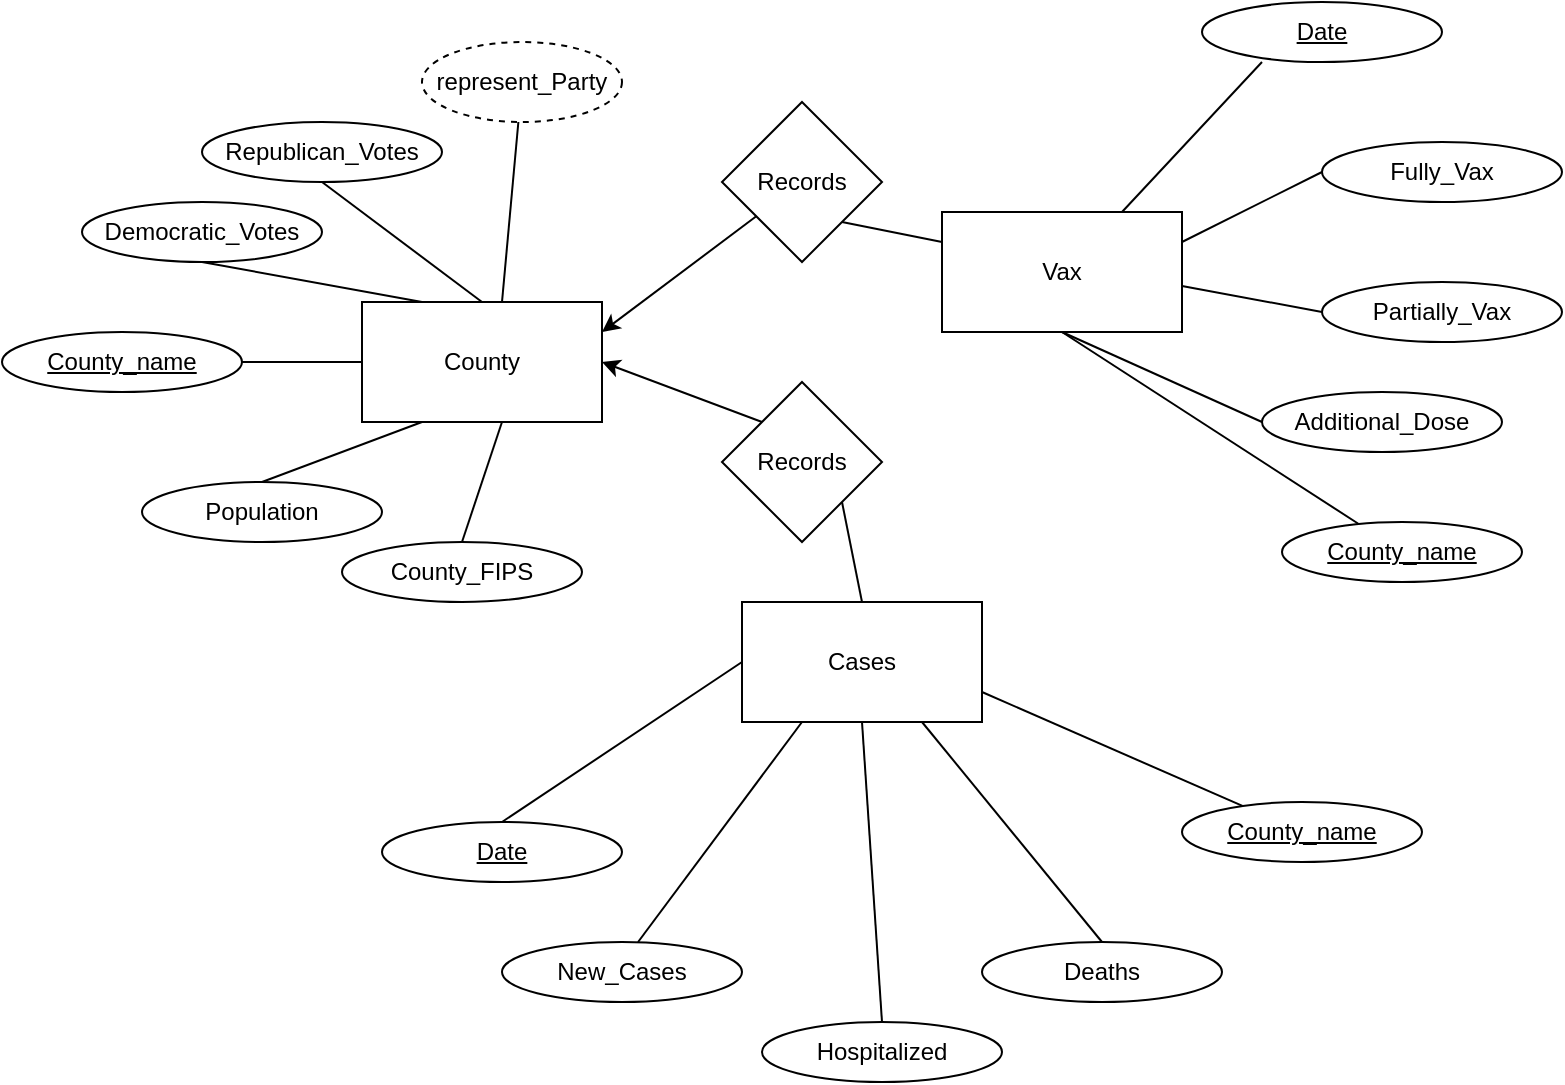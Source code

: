 <mxfile version="15.7.4" type="device"><diagram id="8pi8_6upwJX3T7uVGSdQ" name="Page-1"><mxGraphModel dx="1422" dy="706" grid="1" gridSize="10" guides="1" tooltips="1" connect="1" arrows="1" fold="1" page="1" pageScale="1" pageWidth="827" pageHeight="1169" math="0" shadow="0"><root><mxCell id="0"/><mxCell id="1" parent="0"/><mxCell id="WS0ytxAtjjWaIWlTpsos-1" value="County" style="rounded=0;whiteSpace=wrap;html=1;" parent="1" vertex="1"><mxGeometry x="190" y="230" width="120" height="60" as="geometry"/></mxCell><mxCell id="WS0ytxAtjjWaIWlTpsos-3" value="Records" style="rhombus;whiteSpace=wrap;html=1;" parent="1" vertex="1"><mxGeometry x="370" y="270" width="80" height="80" as="geometry"/></mxCell><mxCell id="WS0ytxAtjjWaIWlTpsos-4" value="Cases" style="rounded=0;whiteSpace=wrap;html=1;" parent="1" vertex="1"><mxGeometry x="380" y="380" width="120" height="60" as="geometry"/></mxCell><mxCell id="WS0ytxAtjjWaIWlTpsos-5" value="&lt;u&gt;County_name&lt;/u&gt;" style="ellipse;whiteSpace=wrap;html=1;" parent="1" vertex="1"><mxGeometry x="10" y="245" width="120" height="30" as="geometry"/></mxCell><mxCell id="WS0ytxAtjjWaIWlTpsos-6" value="Population" style="ellipse;whiteSpace=wrap;html=1;" parent="1" vertex="1"><mxGeometry x="80" y="320" width="120" height="30" as="geometry"/></mxCell><mxCell id="WS0ytxAtjjWaIWlTpsos-7" value="County_FIPS" style="ellipse;whiteSpace=wrap;html=1;" parent="1" vertex="1"><mxGeometry x="180" y="350" width="120" height="30" as="geometry"/></mxCell><mxCell id="WS0ytxAtjjWaIWlTpsos-8" value="Democratic_Votes" style="ellipse;whiteSpace=wrap;html=1;" parent="1" vertex="1"><mxGeometry x="50" y="180" width="120" height="30" as="geometry"/></mxCell><mxCell id="WS0ytxAtjjWaIWlTpsos-9" value="" style="endArrow=none;html=1;rounded=0;entryX=0;entryY=0.5;entryDx=0;entryDy=0;exitX=1;exitY=0.5;exitDx=0;exitDy=0;" parent="1" source="WS0ytxAtjjWaIWlTpsos-5" target="WS0ytxAtjjWaIWlTpsos-1" edge="1"><mxGeometry width="50" height="50" relative="1" as="geometry"><mxPoint x="390" y="430" as="sourcePoint"/><mxPoint x="440" y="380" as="targetPoint"/></mxGeometry></mxCell><mxCell id="WS0ytxAtjjWaIWlTpsos-10" value="" style="endArrow=none;html=1;rounded=0;exitX=0.5;exitY=0;exitDx=0;exitDy=0;entryX=0.25;entryY=1;entryDx=0;entryDy=0;" parent="1" source="WS0ytxAtjjWaIWlTpsos-6" target="WS0ytxAtjjWaIWlTpsos-1" edge="1"><mxGeometry width="50" height="50" relative="1" as="geometry"><mxPoint x="150" y="295" as="sourcePoint"/><mxPoint x="210" y="300" as="targetPoint"/></mxGeometry></mxCell><mxCell id="WS0ytxAtjjWaIWlTpsos-11" value="" style="endArrow=none;html=1;rounded=0;entryX=0;entryY=0.5;entryDx=0;entryDy=0;exitX=0.5;exitY=0;exitDx=0;exitDy=0;" parent="1" source="WS0ytxAtjjWaIWlTpsos-7" edge="1"><mxGeometry width="50" height="50" relative="1" as="geometry"><mxPoint x="210" y="315" as="sourcePoint"/><mxPoint x="260" y="290" as="targetPoint"/></mxGeometry></mxCell><mxCell id="WS0ytxAtjjWaIWlTpsos-12" value="" style="endArrow=none;html=1;rounded=0;exitX=0.5;exitY=1;exitDx=0;exitDy=0;" parent="1" source="WS0ytxAtjjWaIWlTpsos-8" edge="1"><mxGeometry width="50" height="50" relative="1" as="geometry"><mxPoint x="170" y="315" as="sourcePoint"/><mxPoint x="220" y="230" as="targetPoint"/></mxGeometry></mxCell><mxCell id="WS0ytxAtjjWaIWlTpsos-14" value="Deaths" style="ellipse;whiteSpace=wrap;html=1;" parent="1" vertex="1"><mxGeometry x="500" y="550" width="120" height="30" as="geometry"/></mxCell><mxCell id="WS0ytxAtjjWaIWlTpsos-15" value="New_Cases" style="ellipse;whiteSpace=wrap;html=1;" parent="1" vertex="1"><mxGeometry x="260" y="550" width="120" height="30" as="geometry"/></mxCell><mxCell id="WS0ytxAtjjWaIWlTpsos-16" value="&lt;u&gt;Date&lt;/u&gt;" style="ellipse;whiteSpace=wrap;html=1;" parent="1" vertex="1"><mxGeometry x="200" y="490" width="120" height="30" as="geometry"/></mxCell><mxCell id="WS0ytxAtjjWaIWlTpsos-17" value="Hospitalized" style="ellipse;whiteSpace=wrap;html=1;" parent="1" vertex="1"><mxGeometry x="390" y="590" width="120" height="30" as="geometry"/></mxCell><mxCell id="WS0ytxAtjjWaIWlTpsos-18" value="&lt;u&gt;County_name&lt;/u&gt;" style="ellipse;whiteSpace=wrap;html=1;" parent="1" vertex="1"><mxGeometry x="600" y="480" width="120" height="30" as="geometry"/></mxCell><mxCell id="WS0ytxAtjjWaIWlTpsos-19" value="" style="endArrow=none;html=1;rounded=0;exitX=0.5;exitY=0;exitDx=0;exitDy=0;entryX=0;entryY=0.5;entryDx=0;entryDy=0;" parent="1" source="WS0ytxAtjjWaIWlTpsos-16" target="WS0ytxAtjjWaIWlTpsos-4" edge="1"><mxGeometry width="50" height="50" relative="1" as="geometry"><mxPoint x="390" y="430" as="sourcePoint"/><mxPoint x="440" y="380" as="targetPoint"/></mxGeometry></mxCell><mxCell id="WS0ytxAtjjWaIWlTpsos-20" value="" style="endArrow=none;html=1;rounded=0;exitX=0.567;exitY=0;exitDx=0;exitDy=0;entryX=0.25;entryY=1;entryDx=0;entryDy=0;exitPerimeter=0;" parent="1" source="WS0ytxAtjjWaIWlTpsos-15" target="WS0ytxAtjjWaIWlTpsos-4" edge="1"><mxGeometry width="50" height="50" relative="1" as="geometry"><mxPoint x="270" y="500" as="sourcePoint"/><mxPoint x="390" y="450" as="targetPoint"/></mxGeometry></mxCell><mxCell id="WS0ytxAtjjWaIWlTpsos-21" value="" style="endArrow=none;html=1;rounded=0;exitX=0.5;exitY=0;exitDx=0;exitDy=0;entryX=0.5;entryY=1;entryDx=0;entryDy=0;" parent="1" source="WS0ytxAtjjWaIWlTpsos-17" target="WS0ytxAtjjWaIWlTpsos-4" edge="1"><mxGeometry width="50" height="50" relative="1" as="geometry"><mxPoint x="338.04" y="560" as="sourcePoint"/><mxPoint x="420" y="480" as="targetPoint"/></mxGeometry></mxCell><mxCell id="WS0ytxAtjjWaIWlTpsos-22" value="" style="endArrow=none;html=1;rounded=0;exitX=0.5;exitY=0;exitDx=0;exitDy=0;entryX=0.75;entryY=1;entryDx=0;entryDy=0;" parent="1" source="WS0ytxAtjjWaIWlTpsos-14" target="WS0ytxAtjjWaIWlTpsos-4" edge="1"><mxGeometry width="50" height="50" relative="1" as="geometry"><mxPoint x="348.04" y="570" as="sourcePoint"/><mxPoint x="430" y="490" as="targetPoint"/></mxGeometry></mxCell><mxCell id="WS0ytxAtjjWaIWlTpsos-28" value="Additional_Dose" style="ellipse;whiteSpace=wrap;html=1;" parent="1" vertex="1"><mxGeometry x="640" y="275" width="120" height="30" as="geometry"/></mxCell><mxCell id="WS0ytxAtjjWaIWlTpsos-29" value="Fully_Vax" style="ellipse;whiteSpace=wrap;html=1;" parent="1" vertex="1"><mxGeometry x="670" y="150" width="120" height="30" as="geometry"/></mxCell><mxCell id="WS0ytxAtjjWaIWlTpsos-30" value="Partially_Vax" style="ellipse;whiteSpace=wrap;html=1;" parent="1" vertex="1"><mxGeometry x="670" y="220" width="120" height="30" as="geometry"/></mxCell><mxCell id="WS0ytxAtjjWaIWlTpsos-38" value="Republican_Votes" style="ellipse;whiteSpace=wrap;html=1;" parent="1" vertex="1"><mxGeometry x="110" y="140" width="120" height="30" as="geometry"/></mxCell><mxCell id="WS0ytxAtjjWaIWlTpsos-39" value="" style="endArrow=none;html=1;rounded=0;exitX=0.5;exitY=1;exitDx=0;exitDy=0;exitPerimeter=0;entryX=0.5;entryY=0;entryDx=0;entryDy=0;" parent="1" source="WS0ytxAtjjWaIWlTpsos-38" target="WS0ytxAtjjWaIWlTpsos-1" edge="1"><mxGeometry width="50" height="50" relative="1" as="geometry"><mxPoint x="120" y="220" as="sourcePoint"/><mxPoint x="230" y="240" as="targetPoint"/></mxGeometry></mxCell><mxCell id="WS0ytxAtjjWaIWlTpsos-40" style="edgeStyle=orthogonalEdgeStyle;rounded=0;orthogonalLoop=1;jettySize=auto;html=1;exitX=0.5;exitY=1;exitDx=0;exitDy=0;" parent="1" source="WS0ytxAtjjWaIWlTpsos-5" target="WS0ytxAtjjWaIWlTpsos-5" edge="1"><mxGeometry relative="1" as="geometry"/></mxCell><mxCell id="WS0ytxAtjjWaIWlTpsos-41" value="" style="endArrow=none;html=1;rounded=0;entryX=1;entryY=0.75;entryDx=0;entryDy=0;" parent="1" source="WS0ytxAtjjWaIWlTpsos-18" target="WS0ytxAtjjWaIWlTpsos-4" edge="1"><mxGeometry width="50" height="50" relative="1" as="geometry"><mxPoint x="390" y="430" as="sourcePoint"/><mxPoint x="440" y="380" as="targetPoint"/></mxGeometry></mxCell><mxCell id="WS0ytxAtjjWaIWlTpsos-42" value="" style="endArrow=none;html=1;rounded=0;entryX=0;entryY=0.5;entryDx=0;entryDy=0;exitX=0.5;exitY=1;exitDx=0;exitDy=0;" parent="1" target="WS0ytxAtjjWaIWlTpsos-28" edge="1" source="bfZGa1LbvlNk858cYRpU-1"><mxGeometry width="50" height="50" relative="1" as="geometry"><mxPoint x="500" y="390" as="sourcePoint"/><mxPoint x="440" y="380" as="targetPoint"/></mxGeometry></mxCell><mxCell id="WS0ytxAtjjWaIWlTpsos-43" value="" style="endArrow=none;html=1;rounded=0;entryX=0;entryY=0.5;entryDx=0;entryDy=0;exitX=1;exitY=0.617;exitDx=0;exitDy=0;exitPerimeter=0;" parent="1" source="bfZGa1LbvlNk858cYRpU-1" target="WS0ytxAtjjWaIWlTpsos-30" edge="1"><mxGeometry width="50" height="50" relative="1" as="geometry"><mxPoint x="510" y="400" as="sourcePoint"/><mxPoint x="620" y="365" as="targetPoint"/></mxGeometry></mxCell><mxCell id="WS0ytxAtjjWaIWlTpsos-44" value="" style="endArrow=none;html=1;rounded=0;entryX=0;entryY=0.5;entryDx=0;entryDy=0;exitX=1;exitY=0.25;exitDx=0;exitDy=0;" parent="1" source="bfZGa1LbvlNk858cYRpU-1" target="WS0ytxAtjjWaIWlTpsos-29" edge="1"><mxGeometry width="50" height="50" relative="1" as="geometry"><mxPoint x="520" y="410" as="sourcePoint"/><mxPoint x="630" y="375" as="targetPoint"/></mxGeometry></mxCell><mxCell id="WS0ytxAtjjWaIWlTpsos-46" value="" style="endArrow=classic;html=1;rounded=0;entryX=1;entryY=0.5;entryDx=0;entryDy=0;exitX=0;exitY=0;exitDx=0;exitDy=0;" parent="1" source="WS0ytxAtjjWaIWlTpsos-3" target="WS0ytxAtjjWaIWlTpsos-1" edge="1"><mxGeometry width="50" height="50" relative="1" as="geometry"><mxPoint x="390" y="430" as="sourcePoint"/><mxPoint x="440" y="380" as="targetPoint"/></mxGeometry></mxCell><mxCell id="WS0ytxAtjjWaIWlTpsos-47" value="" style="endArrow=none;html=1;rounded=0;entryX=1;entryY=1;entryDx=0;entryDy=0;exitX=0.5;exitY=0;exitDx=0;exitDy=0;" parent="1" source="WS0ytxAtjjWaIWlTpsos-4" target="WS0ytxAtjjWaIWlTpsos-3" edge="1"><mxGeometry width="50" height="50" relative="1" as="geometry"><mxPoint x="390" y="430" as="sourcePoint"/><mxPoint x="440" y="380" as="targetPoint"/></mxGeometry></mxCell><mxCell id="bfZGa1LbvlNk858cYRpU-1" value="Vax" style="rounded=0;whiteSpace=wrap;html=1;" vertex="1" parent="1"><mxGeometry x="480" y="185" width="120" height="60" as="geometry"/></mxCell><mxCell id="bfZGa1LbvlNk858cYRpU-2" value="&lt;u&gt;County_name&lt;/u&gt;" style="ellipse;whiteSpace=wrap;html=1;" vertex="1" parent="1"><mxGeometry x="650" y="340" width="120" height="30" as="geometry"/></mxCell><mxCell id="bfZGa1LbvlNk858cYRpU-3" value="" style="endArrow=none;html=1;rounded=0;entryX=0.5;entryY=1;entryDx=0;entryDy=0;" edge="1" parent="1" source="bfZGa1LbvlNk858cYRpU-2" target="bfZGa1LbvlNk858cYRpU-1"><mxGeometry width="50" height="50" relative="1" as="geometry"><mxPoint x="640.232" y="491.976" as="sourcePoint"/><mxPoint x="510" y="435" as="targetPoint"/></mxGeometry></mxCell><mxCell id="bfZGa1LbvlNk858cYRpU-4" value="&lt;u&gt;Date&lt;/u&gt;" style="ellipse;whiteSpace=wrap;html=1;" vertex="1" parent="1"><mxGeometry x="610" y="80" width="120" height="30" as="geometry"/></mxCell><mxCell id="bfZGa1LbvlNk858cYRpU-5" value="" style="endArrow=none;html=1;rounded=0;exitX=0.25;exitY=1;exitDx=0;exitDy=0;entryX=0.75;entryY=0;entryDx=0;entryDy=0;exitPerimeter=0;" edge="1" parent="1" source="bfZGa1LbvlNk858cYRpU-4" target="bfZGa1LbvlNk858cYRpU-1"><mxGeometry width="50" height="50" relative="1" as="geometry"><mxPoint x="270" y="500" as="sourcePoint"/><mxPoint x="390" y="420" as="targetPoint"/></mxGeometry></mxCell><mxCell id="bfZGa1LbvlNk858cYRpU-6" value="Records" style="rhombus;whiteSpace=wrap;html=1;" vertex="1" parent="1"><mxGeometry x="370" y="130" width="80" height="80" as="geometry"/></mxCell><mxCell id="bfZGa1LbvlNk858cYRpU-8" value="" style="endArrow=none;html=1;rounded=0;entryX=1;entryY=1;entryDx=0;entryDy=0;exitX=0;exitY=0.25;exitDx=0;exitDy=0;" edge="1" parent="1" source="bfZGa1LbvlNk858cYRpU-1" target="bfZGa1LbvlNk858cYRpU-6"><mxGeometry width="50" height="50" relative="1" as="geometry"><mxPoint x="450" y="390" as="sourcePoint"/><mxPoint x="440" y="340" as="targetPoint"/></mxGeometry></mxCell><mxCell id="bfZGa1LbvlNk858cYRpU-9" value="" style="endArrow=classic;html=1;rounded=0;entryX=1;entryY=0.25;entryDx=0;entryDy=0;" edge="1" parent="1" source="bfZGa1LbvlNk858cYRpU-6" target="WS0ytxAtjjWaIWlTpsos-1"><mxGeometry width="50" height="50" relative="1" as="geometry"><mxPoint x="400" y="300" as="sourcePoint"/><mxPoint x="320" y="270" as="targetPoint"/></mxGeometry></mxCell><mxCell id="bfZGa1LbvlNk858cYRpU-10" value="represent_Party" style="ellipse;whiteSpace=wrap;html=1;align=center;dashed=1;" vertex="1" parent="1"><mxGeometry x="220" y="100" width="100" height="40" as="geometry"/></mxCell><mxCell id="bfZGa1LbvlNk858cYRpU-11" value="" style="endArrow=none;html=1;rounded=0;" edge="1" parent="1" source="bfZGa1LbvlNk858cYRpU-10"><mxGeometry width="50" height="50" relative="1" as="geometry"><mxPoint x="180" y="180" as="sourcePoint"/><mxPoint x="260" y="230" as="targetPoint"/></mxGeometry></mxCell></root></mxGraphModel></diagram></mxfile>